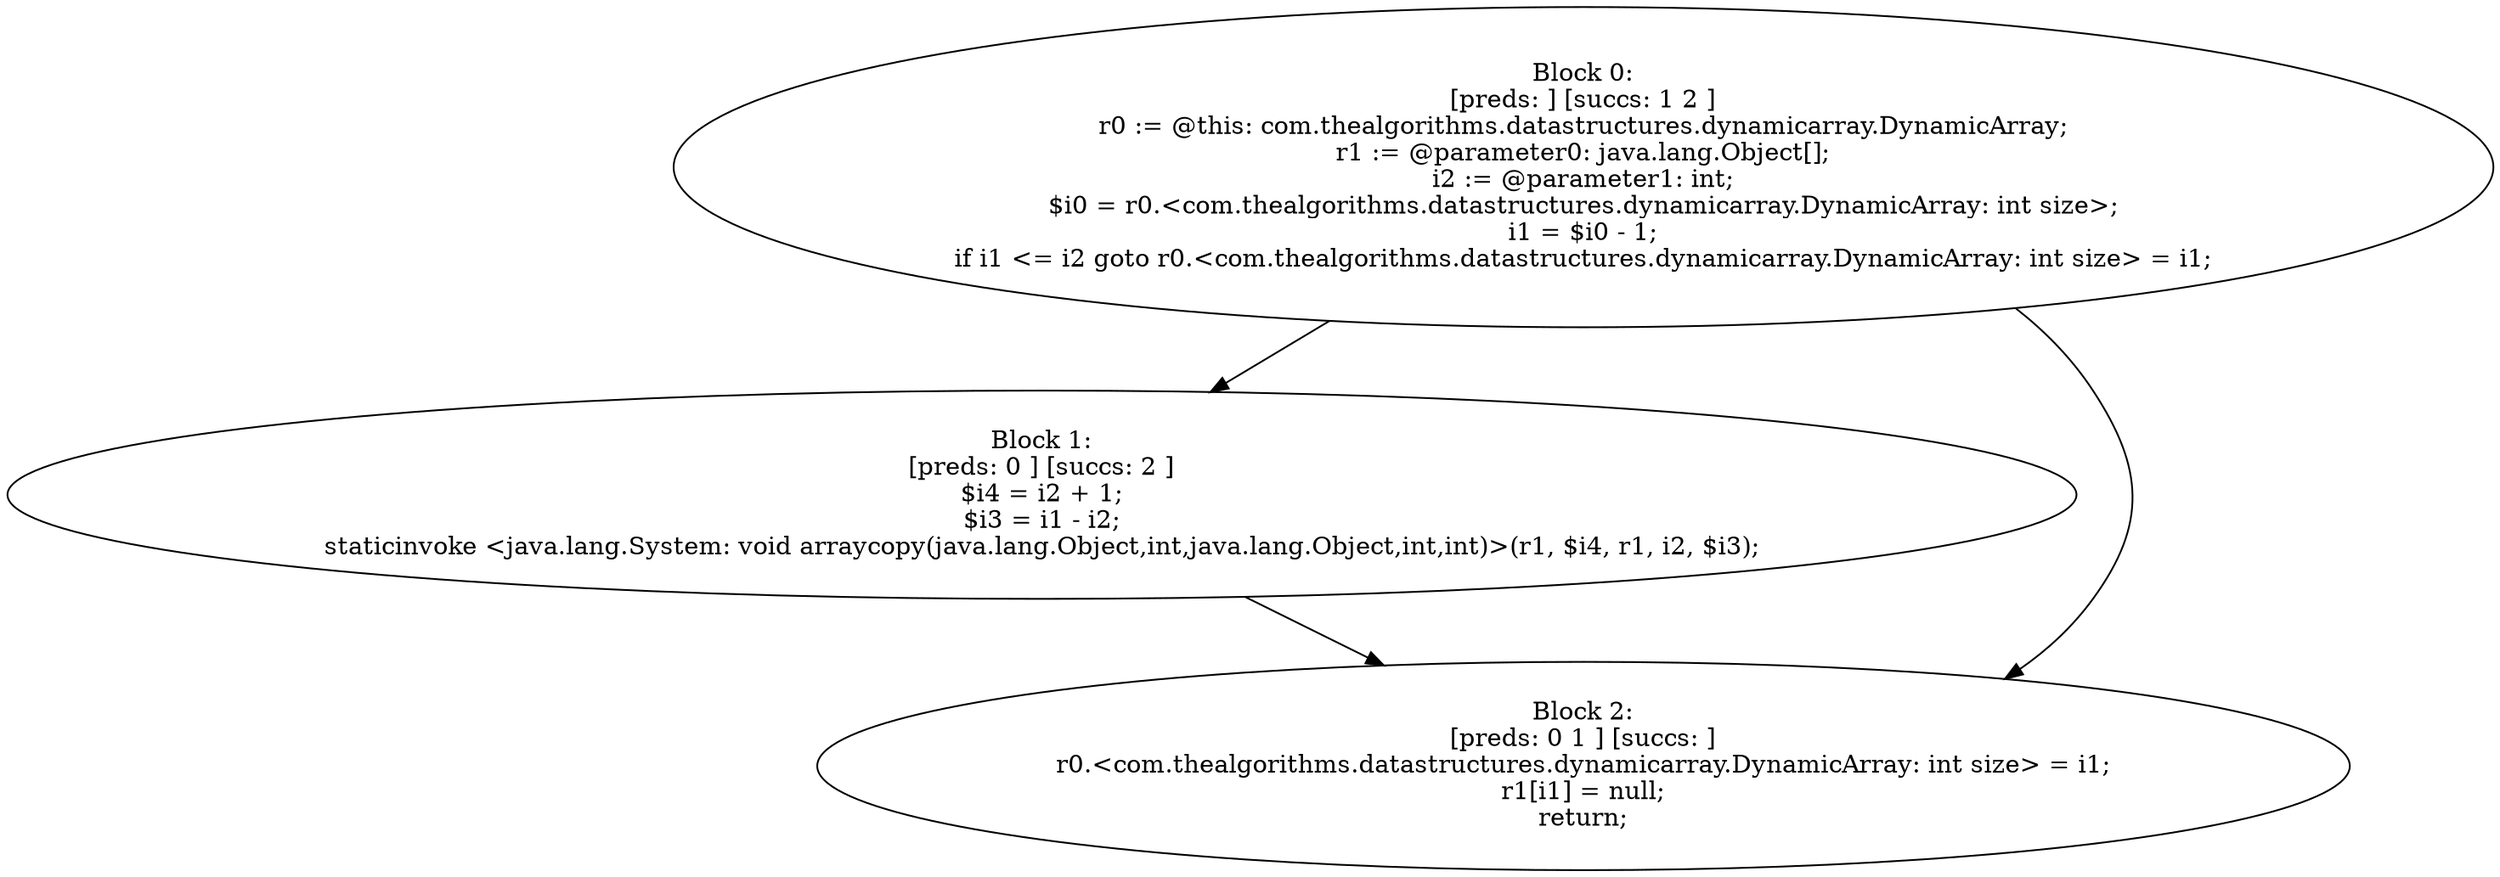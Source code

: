 digraph "unitGraph" {
    "Block 0:
[preds: ] [succs: 1 2 ]
r0 := @this: com.thealgorithms.datastructures.dynamicarray.DynamicArray;
r1 := @parameter0: java.lang.Object[];
i2 := @parameter1: int;
$i0 = r0.<com.thealgorithms.datastructures.dynamicarray.DynamicArray: int size>;
i1 = $i0 - 1;
if i1 <= i2 goto r0.<com.thealgorithms.datastructures.dynamicarray.DynamicArray: int size> = i1;
"
    "Block 1:
[preds: 0 ] [succs: 2 ]
$i4 = i2 + 1;
$i3 = i1 - i2;
staticinvoke <java.lang.System: void arraycopy(java.lang.Object,int,java.lang.Object,int,int)>(r1, $i4, r1, i2, $i3);
"
    "Block 2:
[preds: 0 1 ] [succs: ]
r0.<com.thealgorithms.datastructures.dynamicarray.DynamicArray: int size> = i1;
r1[i1] = null;
return;
"
    "Block 0:
[preds: ] [succs: 1 2 ]
r0 := @this: com.thealgorithms.datastructures.dynamicarray.DynamicArray;
r1 := @parameter0: java.lang.Object[];
i2 := @parameter1: int;
$i0 = r0.<com.thealgorithms.datastructures.dynamicarray.DynamicArray: int size>;
i1 = $i0 - 1;
if i1 <= i2 goto r0.<com.thealgorithms.datastructures.dynamicarray.DynamicArray: int size> = i1;
"->"Block 1:
[preds: 0 ] [succs: 2 ]
$i4 = i2 + 1;
$i3 = i1 - i2;
staticinvoke <java.lang.System: void arraycopy(java.lang.Object,int,java.lang.Object,int,int)>(r1, $i4, r1, i2, $i3);
";
    "Block 0:
[preds: ] [succs: 1 2 ]
r0 := @this: com.thealgorithms.datastructures.dynamicarray.DynamicArray;
r1 := @parameter0: java.lang.Object[];
i2 := @parameter1: int;
$i0 = r0.<com.thealgorithms.datastructures.dynamicarray.DynamicArray: int size>;
i1 = $i0 - 1;
if i1 <= i2 goto r0.<com.thealgorithms.datastructures.dynamicarray.DynamicArray: int size> = i1;
"->"Block 2:
[preds: 0 1 ] [succs: ]
r0.<com.thealgorithms.datastructures.dynamicarray.DynamicArray: int size> = i1;
r1[i1] = null;
return;
";
    "Block 1:
[preds: 0 ] [succs: 2 ]
$i4 = i2 + 1;
$i3 = i1 - i2;
staticinvoke <java.lang.System: void arraycopy(java.lang.Object,int,java.lang.Object,int,int)>(r1, $i4, r1, i2, $i3);
"->"Block 2:
[preds: 0 1 ] [succs: ]
r0.<com.thealgorithms.datastructures.dynamicarray.DynamicArray: int size> = i1;
r1[i1] = null;
return;
";
}
